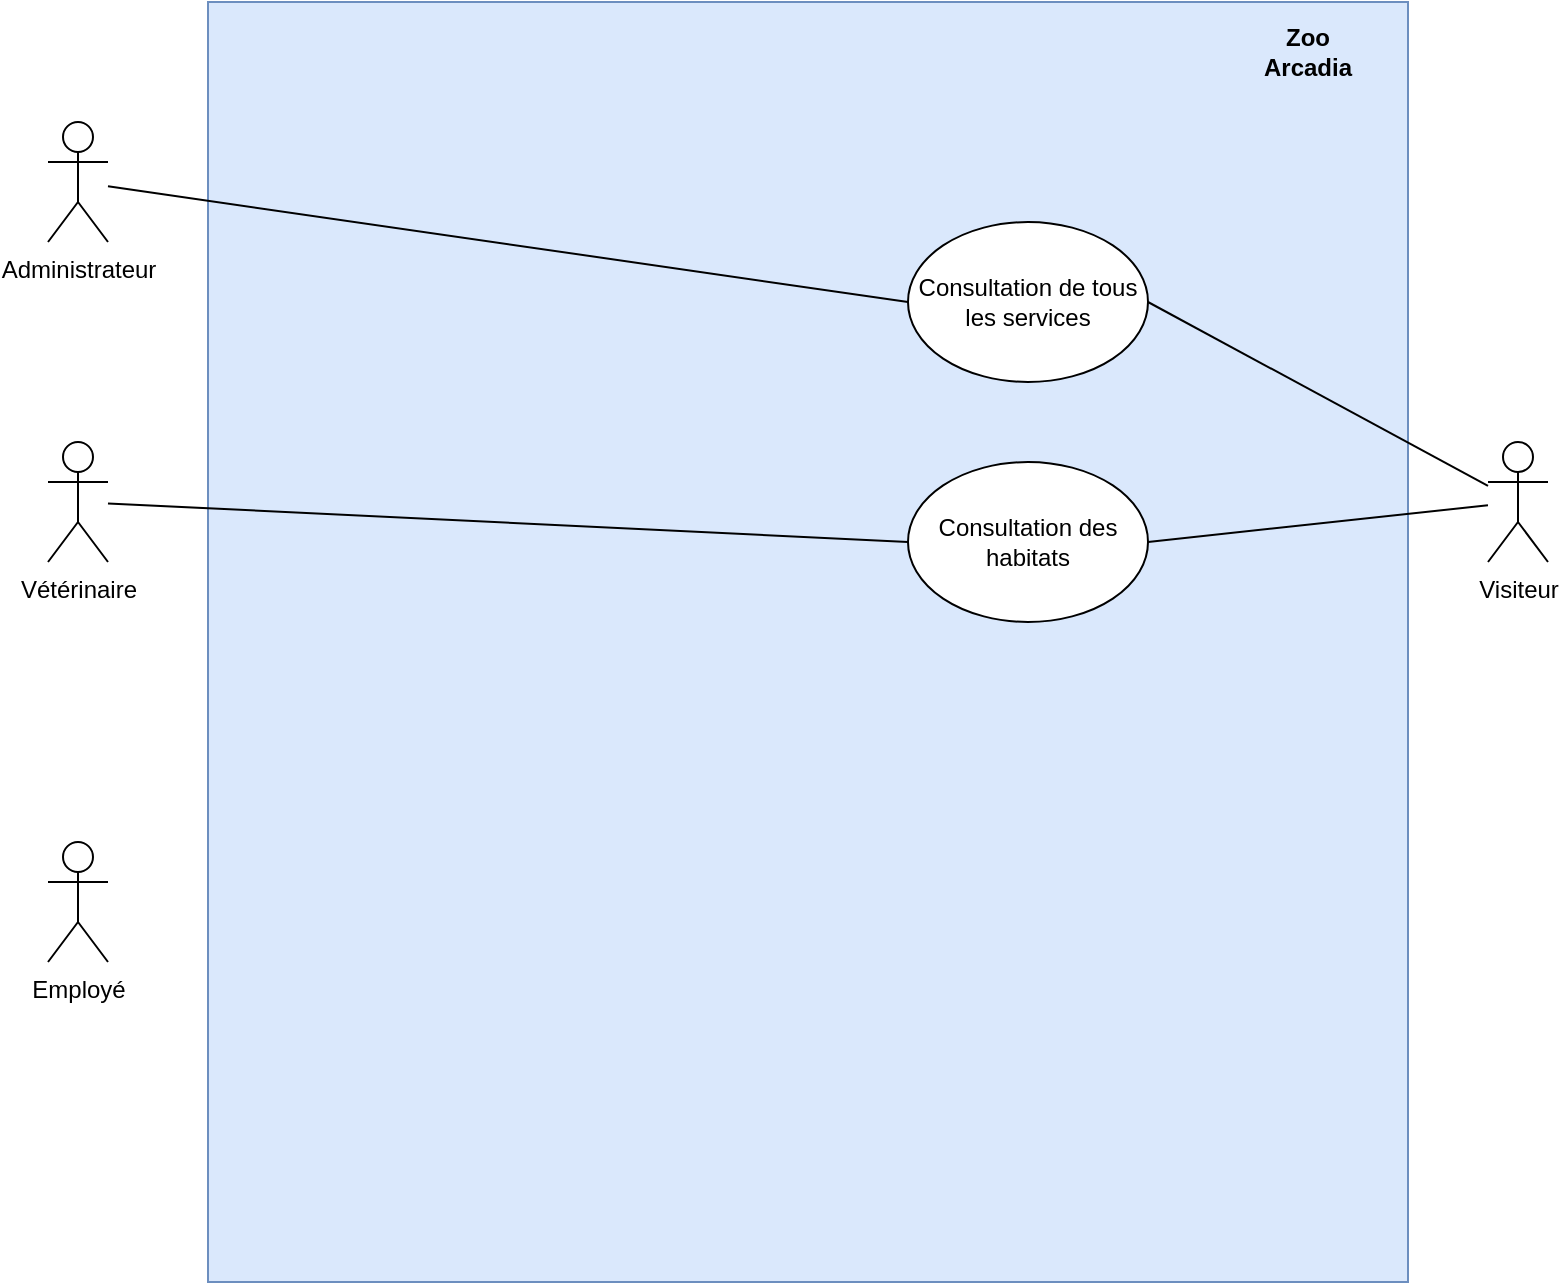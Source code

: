 <mxfile version="24.3.1" type="github">
  <diagram name="Page-1" id="a8xANqkdr-wko-sgh57g">
    <mxGraphModel dx="1434" dy="746" grid="1" gridSize="10" guides="1" tooltips="1" connect="1" arrows="1" fold="1" page="1" pageScale="1" pageWidth="827" pageHeight="1169" math="0" shadow="0">
      <root>
        <mxCell id="0" />
        <mxCell id="1" parent="0" />
        <mxCell id="GxvII5vtjjfOo6GIEOBo-3" value="" style="rounded=0;whiteSpace=wrap;html=1;fillColor=#dae8fc;strokeColor=#6c8ebf;" vertex="1" parent="1">
          <mxGeometry x="120" y="80" width="600" height="640" as="geometry" />
        </mxCell>
        <mxCell id="GxvII5vtjjfOo6GIEOBo-4" value="Zoo Arcadia" style="text;html=1;align=center;verticalAlign=middle;whiteSpace=wrap;rounded=0;fillColor=none;strokeColor=none;fontStyle=1" vertex="1" parent="1">
          <mxGeometry x="640" y="90" width="60" height="30" as="geometry" />
        </mxCell>
        <mxCell id="GxvII5vtjjfOo6GIEOBo-11" style="rounded=0;orthogonalLoop=1;jettySize=auto;html=1;endArrow=none;endFill=0;entryX=1;entryY=0.5;entryDx=0;entryDy=0;" edge="1" parent="1" source="GxvII5vtjjfOo6GIEOBo-5" target="GxvII5vtjjfOo6GIEOBo-21">
          <mxGeometry relative="1" as="geometry">
            <mxPoint x="600" y="222.5" as="targetPoint" />
          </mxGeometry>
        </mxCell>
        <mxCell id="GxvII5vtjjfOo6GIEOBo-20" style="rounded=0;orthogonalLoop=1;jettySize=auto;html=1;endArrow=none;endFill=0;entryX=1;entryY=0.5;entryDx=0;entryDy=0;" edge="1" parent="1" source="GxvII5vtjjfOo6GIEOBo-5" target="GxvII5vtjjfOo6GIEOBo-22">
          <mxGeometry relative="1" as="geometry">
            <mxPoint x="600" y="347.857" as="targetPoint" />
          </mxGeometry>
        </mxCell>
        <mxCell id="GxvII5vtjjfOo6GIEOBo-5" value="Visiteur" style="shape=umlActor;verticalLabelPosition=bottom;verticalAlign=top;html=1;" vertex="1" parent="1">
          <mxGeometry x="760" y="300" width="30" height="60" as="geometry" />
        </mxCell>
        <mxCell id="GxvII5vtjjfOo6GIEOBo-12" style="rounded=0;orthogonalLoop=1;jettySize=auto;html=1;endArrow=none;endFill=0;entryX=0;entryY=0.5;entryDx=0;entryDy=0;" edge="1" parent="1" source="GxvII5vtjjfOo6GIEOBo-6" target="GxvII5vtjjfOo6GIEOBo-21">
          <mxGeometry relative="1" as="geometry">
            <mxPoint x="460" y="233.947" as="targetPoint" />
          </mxGeometry>
        </mxCell>
        <mxCell id="GxvII5vtjjfOo6GIEOBo-6" value="Administrateur" style="shape=umlActor;verticalLabelPosition=bottom;verticalAlign=top;html=1;" vertex="1" parent="1">
          <mxGeometry x="40" y="140" width="30" height="60" as="geometry" />
        </mxCell>
        <mxCell id="GxvII5vtjjfOo6GIEOBo-23" style="rounded=0;orthogonalLoop=1;jettySize=auto;html=1;entryX=0;entryY=0.5;entryDx=0;entryDy=0;endArrow=none;endFill=0;" edge="1" parent="1" source="GxvII5vtjjfOo6GIEOBo-7" target="GxvII5vtjjfOo6GIEOBo-22">
          <mxGeometry relative="1" as="geometry" />
        </mxCell>
        <mxCell id="GxvII5vtjjfOo6GIEOBo-7" value="Vétérinaire&lt;div&gt;&lt;br&gt;&lt;/div&gt;" style="shape=umlActor;verticalLabelPosition=bottom;verticalAlign=top;html=1;" vertex="1" parent="1">
          <mxGeometry x="40" y="300" width="30" height="60" as="geometry" />
        </mxCell>
        <mxCell id="GxvII5vtjjfOo6GIEOBo-8" value="Employé" style="shape=umlActor;verticalLabelPosition=bottom;verticalAlign=top;html=1;" vertex="1" parent="1">
          <mxGeometry x="40" y="500" width="30" height="60" as="geometry" />
        </mxCell>
        <mxCell id="GxvII5vtjjfOo6GIEOBo-21" value="Consultation de tous les services" style="ellipse;whiteSpace=wrap;html=1;" vertex="1" parent="1">
          <mxGeometry x="470" y="190" width="120" height="80" as="geometry" />
        </mxCell>
        <mxCell id="GxvII5vtjjfOo6GIEOBo-22" value="Consultation des habitats" style="ellipse;whiteSpace=wrap;html=1;" vertex="1" parent="1">
          <mxGeometry x="470" y="310" width="120" height="80" as="geometry" />
        </mxCell>
      </root>
    </mxGraphModel>
  </diagram>
</mxfile>
